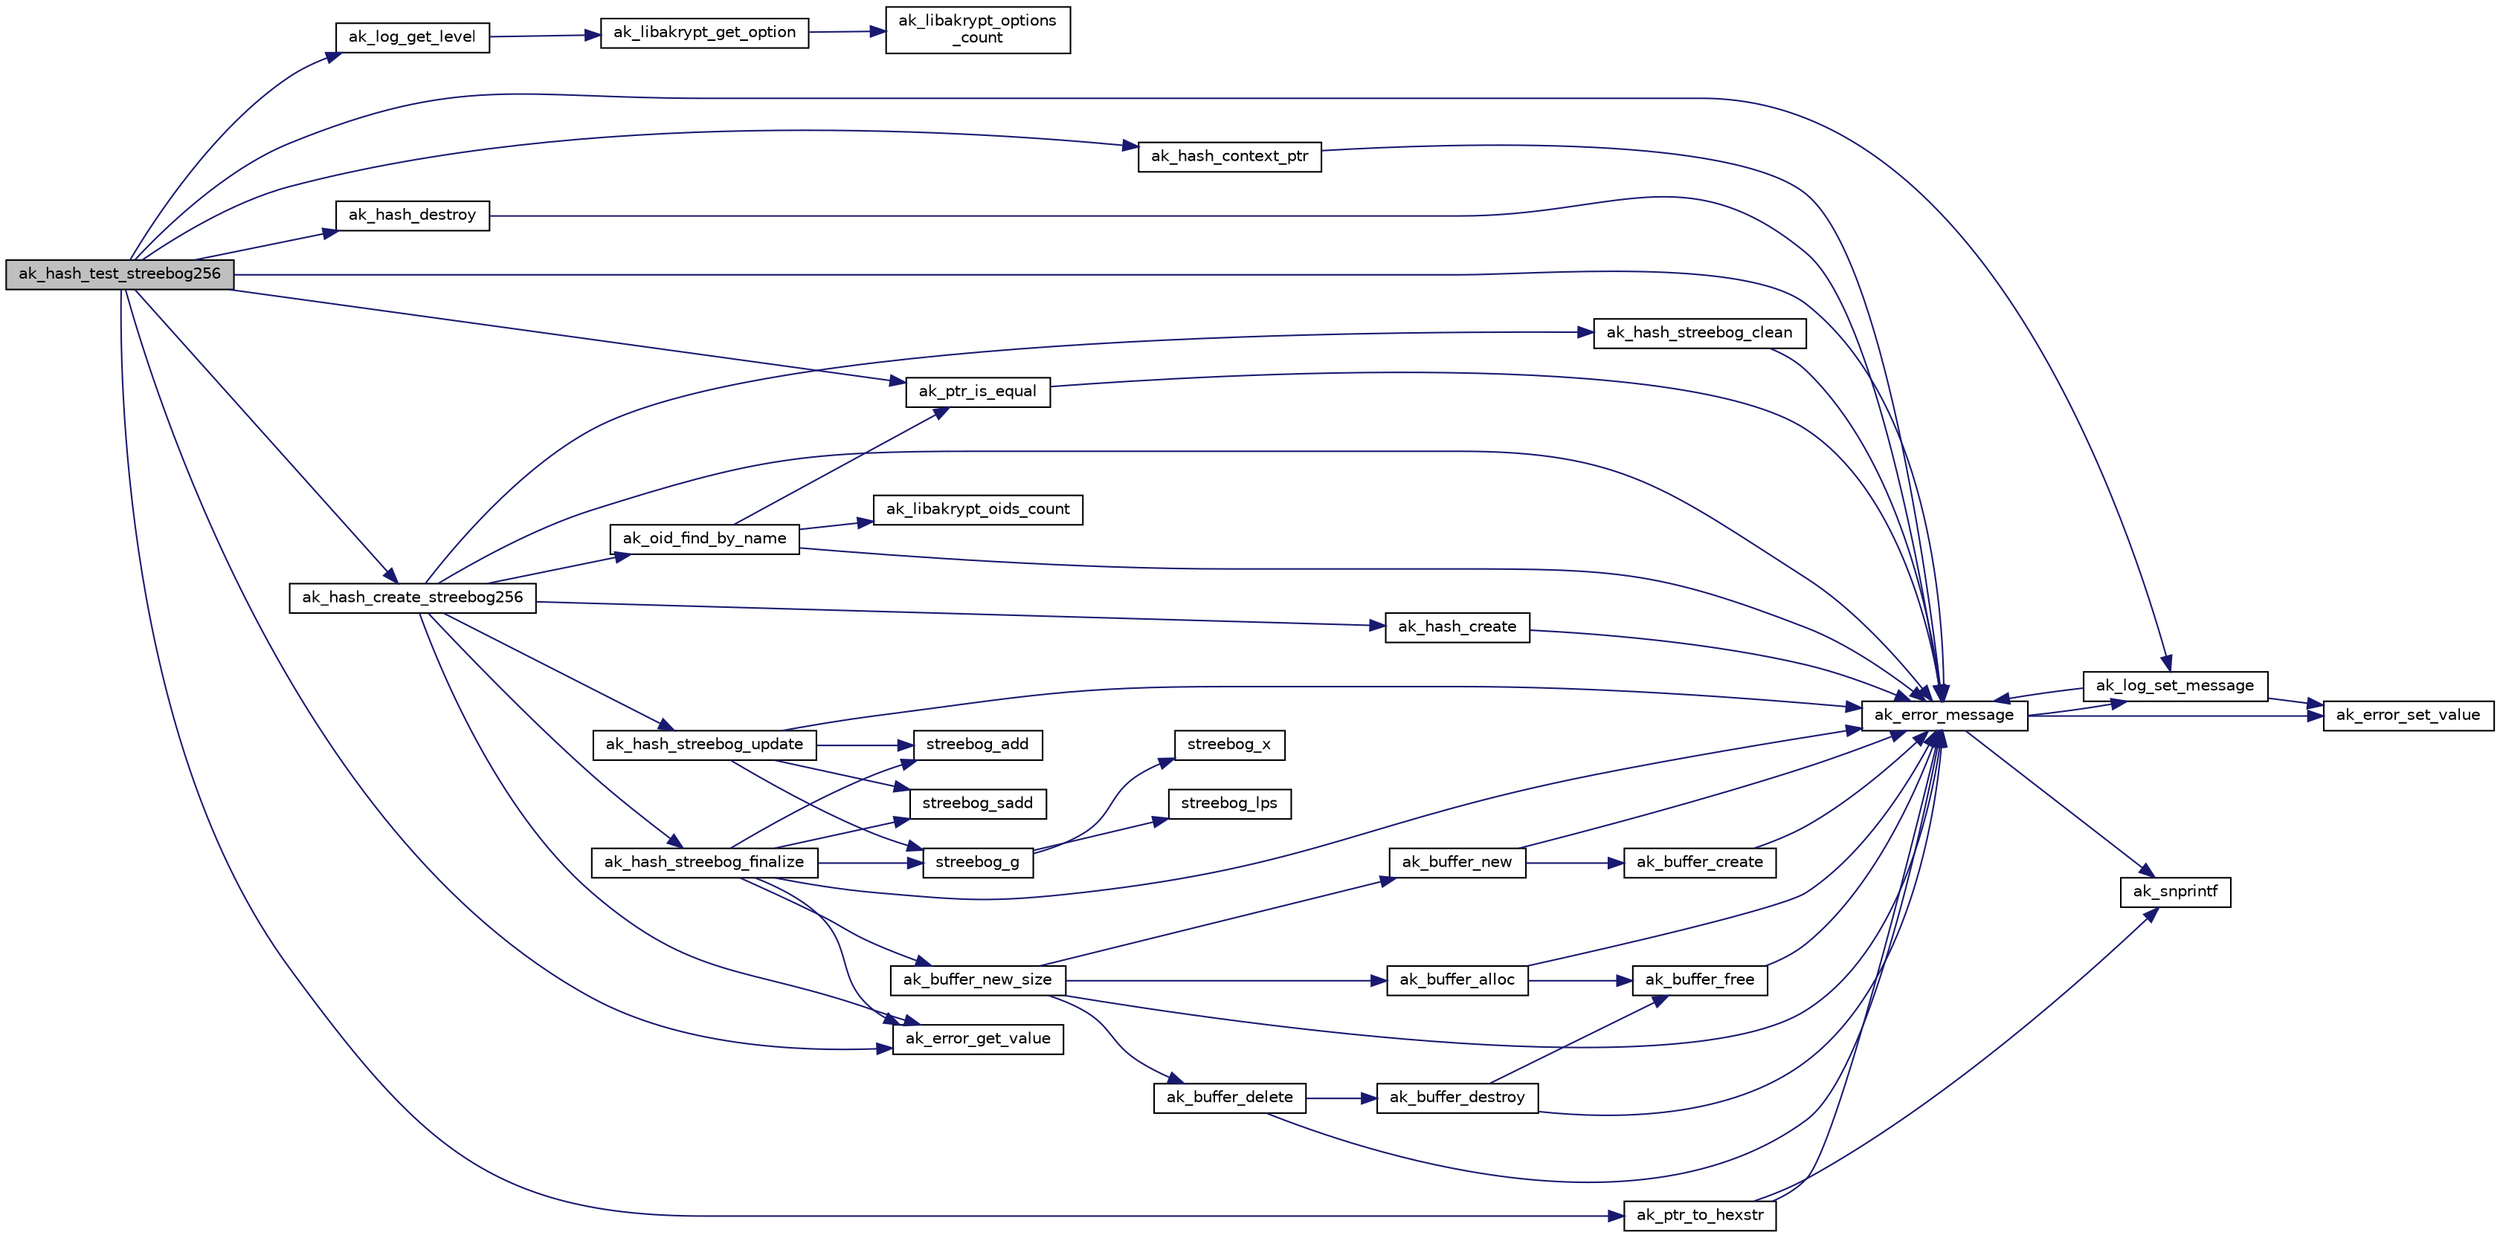 digraph "ak_hash_test_streebog256"
{
  edge [fontname="Helvetica",fontsize="10",labelfontname="Helvetica",labelfontsize="10"];
  node [fontname="Helvetica",fontsize="10",shape=record];
  rankdir="LR";
  Node1 [label="ak_hash_test_streebog256",height=0.2,width=0.4,color="black", fillcolor="grey75", style="filled", fontcolor="black"];
  Node1 -> Node2 [color="midnightblue",fontsize="10",style="solid",fontname="Helvetica"];
  Node2 [label="ak_log_get_level",height=0.2,width=0.4,color="black", fillcolor="white", style="filled",URL="$ak__libakrypt_8c.html#acb1b649b3efb839218ab420504436d0b",tooltip="Функция возвращает уровень аудита библиотеки. "];
  Node2 -> Node3 [color="midnightblue",fontsize="10",style="solid",fontname="Helvetica"];
  Node3 [label="ak_libakrypt_get_option",height=0.2,width=0.4,color="black", fillcolor="white", style="filled",URL="$ak__libakrypt_8c.html#a784731c52e26697d5d5fe179f0fb1969",tooltip="Функция возвращает значение опции с заданным именем. "];
  Node3 -> Node4 [color="midnightblue",fontsize="10",style="solid",fontname="Helvetica"];
  Node4 [label="ak_libakrypt_options\l_count",height=0.2,width=0.4,color="black", fillcolor="white", style="filled",URL="$ak__libakrypt_8c.html#a2a9bc8b5608f12451a25dd8a7d278b01",tooltip="Функция возвращает общее количество опций библиотеки. "];
  Node1 -> Node5 [color="midnightblue",fontsize="10",style="solid",fontname="Helvetica"];
  Node5 [label="ak_hash_create_streebog256",height=0.2,width=0.4,color="black", fillcolor="white", style="filled",URL="$ak__streebog_8c.html#a8da86aee224582477a8e6fdb76e3b428",tooltip="Инициализация контекста функции бесключевого хеширования ГОСТ Р 34.11-2012 (Стрибог256). "];
  Node5 -> Node6 [color="midnightblue",fontsize="10",style="solid",fontname="Helvetica"];
  Node6 [label="ak_error_message",height=0.2,width=0.4,color="black", fillcolor="white", style="filled",URL="$ak__log_8c.html#a80a4822cbd184b3cbcc43096126eb52b",tooltip="Вывод сообщений о возникшей в процессе выполнения ошибке. "];
  Node6 -> Node7 [color="midnightblue",fontsize="10",style="solid",fontname="Helvetica"];
  Node7 [label="ak_snprintf",height=0.2,width=0.4,color="black", fillcolor="white", style="filled",URL="$ak__log_8c.html#a129225cc1640b6773cf0a7d629f0dca6",tooltip="Обобщенная реализация функции snprintf для различных компиляторов. "];
  Node6 -> Node8 [color="midnightblue",fontsize="10",style="solid",fontname="Helvetica"];
  Node8 [label="ak_log_set_message",height=0.2,width=0.4,color="black", fillcolor="white", style="filled",URL="$ak__log_8c.html#a25eff854c3f398d72791d04662d0978a",tooltip="Прямой вывод сообщения аудита. "];
  Node8 -> Node9 [color="midnightblue",fontsize="10",style="solid",fontname="Helvetica"];
  Node9 [label="ak_error_set_value",height=0.2,width=0.4,color="black", fillcolor="white", style="filled",URL="$ak__log_8c.html#a700e68d9e88d81489869ba269af25c7b",tooltip="Функция устанавливает значение переменной, хранящей ошибку выполнения программы. "];
  Node8 -> Node6 [color="midnightblue",fontsize="10",style="solid",fontname="Helvetica"];
  Node6 -> Node9 [color="midnightblue",fontsize="10",style="solid",fontname="Helvetica"];
  Node5 -> Node10 [color="midnightblue",fontsize="10",style="solid",fontname="Helvetica"];
  Node10 [label="ak_hash_create",height=0.2,width=0.4,color="black", fillcolor="white", style="filled",URL="$ak__hash_8c.html#a8c7568f76446f2eeb5017fdae910fc35",tooltip="Инициализация контекста функции хеширования. "];
  Node10 -> Node6 [color="midnightblue",fontsize="10",style="solid",fontname="Helvetica"];
  Node5 -> Node11 [color="midnightblue",fontsize="10",style="solid",fontname="Helvetica"];
  Node11 [label="ak_oid_find_by_name",height=0.2,width=0.4,color="black", fillcolor="white", style="filled",URL="$ak__oid_8c.html#a54ed66e94caacfda6aed38210b6b6443",tooltip="Поиск OID его имени. "];
  Node11 -> Node6 [color="midnightblue",fontsize="10",style="solid",fontname="Helvetica"];
  Node11 -> Node12 [color="midnightblue",fontsize="10",style="solid",fontname="Helvetica"];
  Node12 [label="ak_ptr_is_equal",height=0.2,width=0.4,color="black", fillcolor="white", style="filled",URL="$ak__tools_8c.html#aad0f57a8872509185b031a4dca334f98",tooltip="Сравнение двух областей памяти. "];
  Node12 -> Node6 [color="midnightblue",fontsize="10",style="solid",fontname="Helvetica"];
  Node11 -> Node13 [color="midnightblue",fontsize="10",style="solid",fontname="Helvetica"];
  Node13 [label="ak_libakrypt_oids_count",height=0.2,width=0.4,color="black", fillcolor="white", style="filled",URL="$ak__oid_8c.html#a40c98c3dad257cd9a3b3a3ce42eab77c",tooltip="Получение количества доступных OID библиотеки. "];
  Node5 -> Node14 [color="midnightblue",fontsize="10",style="solid",fontname="Helvetica"];
  Node14 [label="ak_error_get_value",height=0.2,width=0.4,color="black", fillcolor="white", style="filled",URL="$ak__log_8c.html#aa0cdd429c558ca0448ce3a8e9529e920",tooltip="Функция возвращает код последней ошибки выполнения программы. "];
  Node5 -> Node15 [color="midnightblue",fontsize="10",style="solid",fontname="Helvetica"];
  Node15 [label="ak_hash_streebog_clean",height=0.2,width=0.4,color="black", fillcolor="white", style="filled",URL="$ak__streebog_8c.html#a92fd7f1a8005cdc510caaa4f0d1daff1"];
  Node15 -> Node6 [color="midnightblue",fontsize="10",style="solid",fontname="Helvetica"];
  Node5 -> Node16 [color="midnightblue",fontsize="10",style="solid",fontname="Helvetica"];
  Node16 [label="ak_hash_streebog_update",height=0.2,width=0.4,color="black", fillcolor="white", style="filled",URL="$ak__streebog_8c.html#a58d0d786e18b5055bdeedd91387fa48c"];
  Node16 -> Node6 [color="midnightblue",fontsize="10",style="solid",fontname="Helvetica"];
  Node16 -> Node17 [color="midnightblue",fontsize="10",style="solid",fontname="Helvetica"];
  Node17 [label="streebog_g",height=0.2,width=0.4,color="black", fillcolor="white", style="filled",URL="$ak__streebog_8c.html#a72c958979157178798dce8906bb8ecba"];
  Node17 -> Node18 [color="midnightblue",fontsize="10",style="solid",fontname="Helvetica"];
  Node18 [label="streebog_x",height=0.2,width=0.4,color="black", fillcolor="white", style="filled",URL="$ak__streebog_8c.html#a586ecf5777a13b37830735dc5bbc16fa"];
  Node17 -> Node19 [color="midnightblue",fontsize="10",style="solid",fontname="Helvetica"];
  Node19 [label="streebog_lps",height=0.2,width=0.4,color="black", fillcolor="white", style="filled",URL="$ak__streebog_8c.html#a72bb631877a02cc61dd470dc27186b2b"];
  Node16 -> Node20 [color="midnightblue",fontsize="10",style="solid",fontname="Helvetica"];
  Node20 [label="streebog_add",height=0.2,width=0.4,color="black", fillcolor="white", style="filled",URL="$ak__streebog_8c.html#ac51276e1e08fbd63518e3dedf6fec138"];
  Node16 -> Node21 [color="midnightblue",fontsize="10",style="solid",fontname="Helvetica"];
  Node21 [label="streebog_sadd",height=0.2,width=0.4,color="black", fillcolor="white", style="filled",URL="$ak__streebog_8c.html#a084199e0eb8da72f41400b32d55c3bfd"];
  Node5 -> Node22 [color="midnightblue",fontsize="10",style="solid",fontname="Helvetica"];
  Node22 [label="ak_hash_streebog_finalize",height=0.2,width=0.4,color="black", fillcolor="white", style="filled",URL="$ak__streebog_8c.html#a268d663ae1b4436b73f48afabc091463"];
  Node22 -> Node6 [color="midnightblue",fontsize="10",style="solid",fontname="Helvetica"];
  Node22 -> Node17 [color="midnightblue",fontsize="10",style="solid",fontname="Helvetica"];
  Node22 -> Node20 [color="midnightblue",fontsize="10",style="solid",fontname="Helvetica"];
  Node22 -> Node21 [color="midnightblue",fontsize="10",style="solid",fontname="Helvetica"];
  Node22 -> Node23 [color="midnightblue",fontsize="10",style="solid",fontname="Helvetica"];
  Node23 [label="ak_buffer_new_size",height=0.2,width=0.4,color="black", fillcolor="white", style="filled",URL="$ak__buffer_8c.html#a8bae1683972ab208217ec3e9abb78200",tooltip="Создание буффера заданного размера. "];
  Node23 -> Node6 [color="midnightblue",fontsize="10",style="solid",fontname="Helvetica"];
  Node23 -> Node24 [color="midnightblue",fontsize="10",style="solid",fontname="Helvetica"];
  Node24 [label="ak_buffer_alloc",height=0.2,width=0.4,color="black", fillcolor="white", style="filled",URL="$ak__buffer_8c.html#a5e401c353e45f805c19ac520d9fcdae7",tooltip="Функция выделяет память под данные, хранимые в буффере. "];
  Node24 -> Node25 [color="midnightblue",fontsize="10",style="solid",fontname="Helvetica"];
  Node25 [label="ak_buffer_free",height=0.2,width=0.4,color="black", fillcolor="white", style="filled",URL="$ak__buffer_8c.html#a243d38ade78feebf7816cbd5d775310a",tooltip="Функция освобождает память, выделенную под данные (поле data структуры struct buffer )..."];
  Node25 -> Node6 [color="midnightblue",fontsize="10",style="solid",fontname="Helvetica"];
  Node24 -> Node6 [color="midnightblue",fontsize="10",style="solid",fontname="Helvetica"];
  Node23 -> Node26 [color="midnightblue",fontsize="10",style="solid",fontname="Helvetica"];
  Node26 [label="ak_buffer_new",height=0.2,width=0.4,color="black", fillcolor="white", style="filled",URL="$ak__buffer_8c.html#a45810808057f45cf4da27a1446896713",tooltip="Создание буффера. "];
  Node26 -> Node27 [color="midnightblue",fontsize="10",style="solid",fontname="Helvetica"];
  Node27 [label="ak_buffer_create",height=0.2,width=0.4,color="black", fillcolor="white", style="filled",URL="$ak__buffer_8c.html#a03c2366ad917d99ec79b402c8088e19f",tooltip="Инициализация буффера. "];
  Node27 -> Node6 [color="midnightblue",fontsize="10",style="solid",fontname="Helvetica"];
  Node26 -> Node6 [color="midnightblue",fontsize="10",style="solid",fontname="Helvetica"];
  Node23 -> Node28 [color="midnightblue",fontsize="10",style="solid",fontname="Helvetica"];
  Node28 [label="ak_buffer_delete",height=0.2,width=0.4,color="black", fillcolor="white", style="filled",URL="$ak__buffer_8c.html#a8211931355126eeb16e6b8d6ed7ba187",tooltip="Уничтожение буффера. "];
  Node28 -> Node29 [color="midnightblue",fontsize="10",style="solid",fontname="Helvetica"];
  Node29 [label="ak_buffer_destroy",height=0.2,width=0.4,color="black", fillcolor="white", style="filled",URL="$ak__buffer_8c.html#a25ac100ac189695aeafbf8f81db91bf7",tooltip="Уничтожение данных, хранящиеся в полях структуры struct buffer. "];
  Node29 -> Node6 [color="midnightblue",fontsize="10",style="solid",fontname="Helvetica"];
  Node29 -> Node25 [color="midnightblue",fontsize="10",style="solid",fontname="Helvetica"];
  Node28 -> Node6 [color="midnightblue",fontsize="10",style="solid",fontname="Helvetica"];
  Node22 -> Node14 [color="midnightblue",fontsize="10",style="solid",fontname="Helvetica"];
  Node1 -> Node6 [color="midnightblue",fontsize="10",style="solid",fontname="Helvetica"];
  Node1 -> Node30 [color="midnightblue",fontsize="10",style="solid",fontname="Helvetica"];
  Node30 [label="ak_hash_context_ptr",height=0.2,width=0.4,color="black", fillcolor="white", style="filled",URL="$ak__hash_8c.html#ac75d2cff768ede84507e4e809f0b6cf7",tooltip="Хеширование заданной области памяти. "];
  Node30 -> Node6 [color="midnightblue",fontsize="10",style="solid",fontname="Helvetica"];
  Node1 -> Node14 [color="midnightblue",fontsize="10",style="solid",fontname="Helvetica"];
  Node1 -> Node12 [color="midnightblue",fontsize="10",style="solid",fontname="Helvetica"];
  Node1 -> Node8 [color="midnightblue",fontsize="10",style="solid",fontname="Helvetica"];
  Node1 -> Node31 [color="midnightblue",fontsize="10",style="solid",fontname="Helvetica"];
  Node31 [label="ak_ptr_to_hexstr",height=0.2,width=0.4,color="black", fillcolor="white", style="filled",URL="$ak__tools_8c.html#a2975dac532a6f245813cde9a2d3a9909",tooltip="Создание строки символов, содержащей значение заданной области памяти. "];
  Node31 -> Node6 [color="midnightblue",fontsize="10",style="solid",fontname="Helvetica"];
  Node31 -> Node7 [color="midnightblue",fontsize="10",style="solid",fontname="Helvetica"];
  Node1 -> Node32 [color="midnightblue",fontsize="10",style="solid",fontname="Helvetica"];
  Node32 [label="ak_hash_destroy",height=0.2,width=0.4,color="black", fillcolor="white", style="filled",URL="$ak__hash_8c.html#aea4a84bb72d71f441657796db70a0d99",tooltip="Уничтожение контекста функции хеширования. "];
  Node32 -> Node6 [color="midnightblue",fontsize="10",style="solid",fontname="Helvetica"];
}
